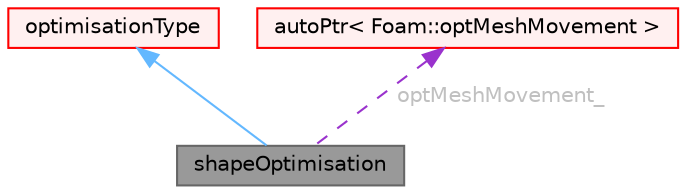 digraph "shapeOptimisation"
{
 // LATEX_PDF_SIZE
  bgcolor="transparent";
  edge [fontname=Helvetica,fontsize=10,labelfontname=Helvetica,labelfontsize=10];
  node [fontname=Helvetica,fontsize=10,shape=box,height=0.2,width=0.4];
  Node1 [id="Node000001",label="shapeOptimisation",height=0.2,width=0.4,color="gray40", fillcolor="grey60", style="filled", fontcolor="black",tooltip="Calculates shape sensitivities using the adjoint approach, computes boundaryMesh movement and propaga..."];
  Node2 -> Node1 [id="edge1_Node000001_Node000002",dir="back",color="steelblue1",style="solid",tooltip=" "];
  Node2 [id="Node000002",label="optimisationType",height=0.2,width=0.4,color="red", fillcolor="#FFF0F0", style="filled",URL="$classFoam_1_1incompressible_1_1optimisationType.html",tooltip="Abstract base class for optimisation methods."];
  Node62 -> Node1 [id="edge2_Node000001_Node000062",dir="back",color="darkorchid3",style="dashed",tooltip=" ",label=" optMeshMovement_",fontcolor="grey" ];
  Node62 [id="Node000062",label="autoPtr\< Foam::optMeshMovement \>",height=0.2,width=0.4,color="red", fillcolor="#FFF0F0", style="filled",URL="$classFoam_1_1autoPtr.html",tooltip=" "];
}
